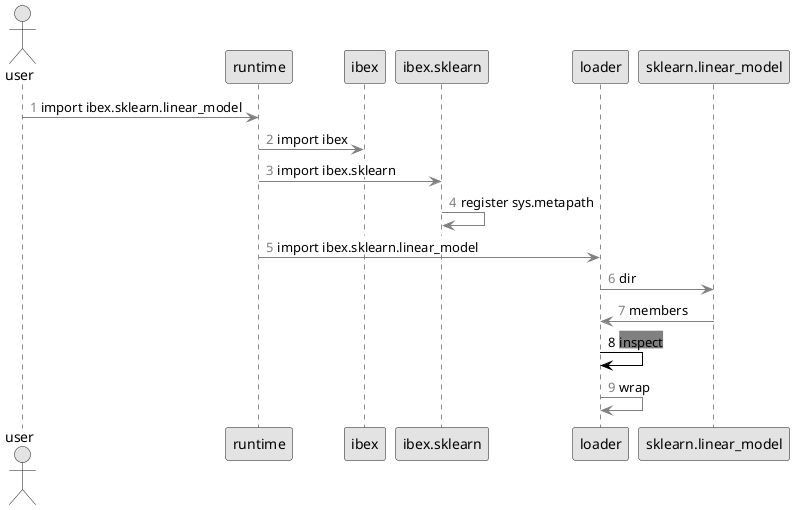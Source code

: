 @startuml

skinparam monochrome true
skinparam shadowing false

actor user

autonumber 1 "<font color=grey>"
user -[#grey]> runtime: <back:white>import ibex.sklearn.linear_model</back>
autonumber 2 "<font color=grey>"
runtime -[#grey]> ibex: <back:white>import ibex</back>
autonumber 3 "<font color=grey>"
runtime -[#grey]> ibex.sklearn: <back:white>import ibex.sklearn</back>
autonumber 4 "<font color=grey>"
ibex.sklearn -[#grey]> ibex.sklearn: <back:white>register sys.metapath</back>
autonumber 5 "<font color=grey>"
runtime -[#grey]> loader: <back:white>import ibex.sklearn.linear_model</back>
autonumber 6 "<font color=grey>"
loader -[#grey]> sklearn.linear_model: <back:white>dir</back>
autonumber 7 "<font color=grey>"
sklearn.linear_model -[#grey]> loader: <back:white>members</back>
autonumber 8 "<font color=black>"
loader -[#black]> loader: <back:grey>inspect</back>
autonumber 9 "<font color=grey>"
loader -[#grey]> loader: <back:white>wrap</back>

@enduml